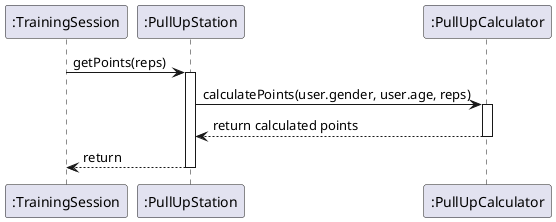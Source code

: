 @startuml
":TrainingSession" -> ":PullUpStation" : getPoints(reps)
activate ":PullUpStation"

":PullUpStation" -> ":PullUpCalculator" : calculatePoints(user.gender, user.age, reps)
activate ":PullUpCalculator"

":PullUpCalculator" --> ":PullUpStation" : return calculated points
deactivate ":PullUpCalculator"

":PullUpStation" --> ":TrainingSession" : return
deactivate ":PullUpStation"
@enduml
